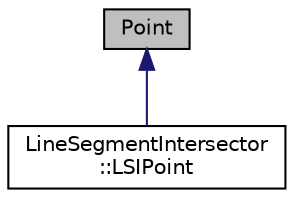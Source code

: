 digraph "Point"
{
  edge [fontname="Helvetica",fontsize="10",labelfontname="Helvetica",labelfontsize="10"];
  node [fontname="Helvetica",fontsize="10",shape=record];
  Node0 [label="Point",height=0.2,width=0.4,color="black", fillcolor="grey75", style="filled", fontcolor="black"];
  Node0 -> Node1 [dir="back",color="midnightblue",fontsize="10",style="solid",fontname="Helvetica"];
  Node1 [label="LineSegmentIntersector\l::LSIPoint",height=0.2,width=0.4,color="black", fillcolor="white", style="filled",URL="$classLineSegmentIntersector_1_1LSIPoint.html"];
}
